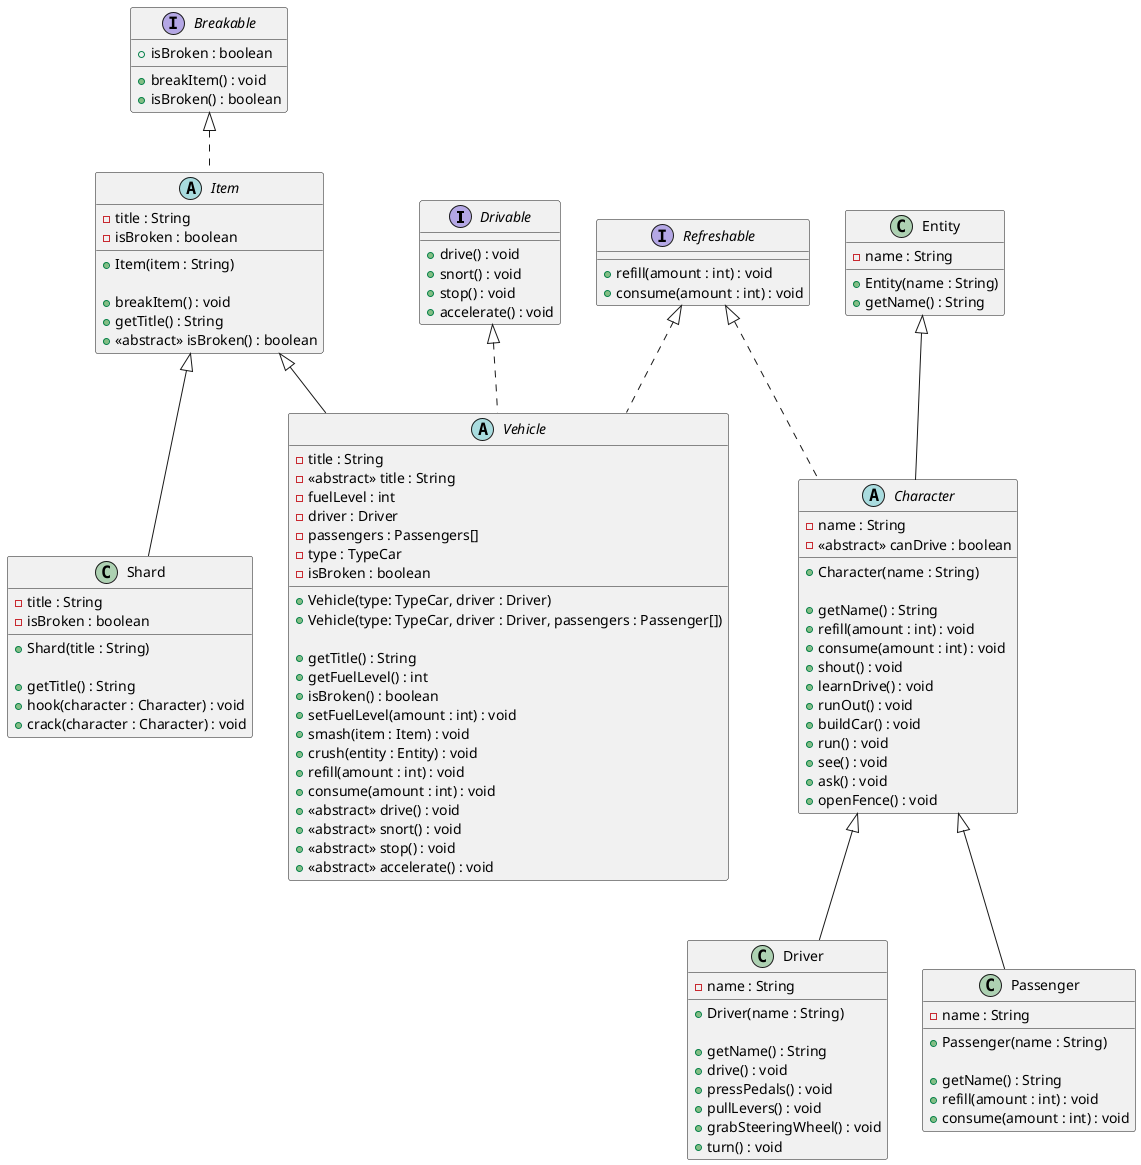 @startuml

interface Drivable {
    + drive() : void
    + snort() : void
    + stop() : void
    + accelerate() : void
}

interface Refreshable {
    + refill(amount : int) : void
    + consume(amount : int) : void
}

interface Breakable {
    + isBroken : boolean

    + breakItem() : void
    + isBroken() : boolean
}

abstract class Item implements Breakable{
    - title : String
    - isBroken : boolean

    + Item(item : String)

    + breakItem() : void
    + getTitle() : String
    + <<abstract>> isBroken() : boolean
}

class Shard extends Item {
    - title : String
    - isBroken : boolean

    + Shard(title : String)

    + getTitle() : String
    + hook(character : Character) : void
    + crack(character : Character) : void
}

abstract class Vehicle extends Item implements Drivable, Refreshable{
    - title : String
    - <<abstract>> title : String
    - fuelLevel : int
    - driver : Driver
    - passengers : Passengers[]
    - type : TypeCar
    - isBroken : boolean

    + Vehicle(type: TypeCar, driver : Driver)
    + Vehicle(type: TypeCar, driver : Driver, passengers : Passenger[])

    + getTitle() : String
    + getFuelLevel() : int
    + isBroken() : boolean
    + setFuelLevel(amount : int) : void
    + smash(item : Item) : void
    + crush(entity : Entity) : void
    + refill(amount : int) : void
    + consume(amount : int) : void
    + <<abstract>> drive() : void
    + <<abstract>> snort() : void
    + <<abstract>> stop() : void
    + <<abstract>> accelerate() : void
}

class Entity {
    - name : String

    + Entity(name : String)
    + getName() : String
}

abstract class Character extends Entity implements Refreshable{
    - name : String
    - <<abstract>> canDrive : boolean

    + Character(name : String)

    + getName() : String
    + refill(amount : int) : void
    + consume(amount : int) : void
    + shout() : void
    + learnDrive() : void
    + runOut() : void
    + buildCar() : void
    + run() : void
    + see() : void
    + ask() : void
    + openFence() : void
}

class Driver extends Character {
    - name : String

    + Driver(name : String)

    + getName() : String
    + drive() : void
    + pressPedals() : void
    + pullLevers() : void
    + grabSteeringWheel() : void
    + turn() : void
}

class Passenger extends Character {
    - name : String

    + Passenger(name : String)

    + getName() : String
    + refill(amount : int) : void
    + consume(amount : int) : void
}
@enduml
